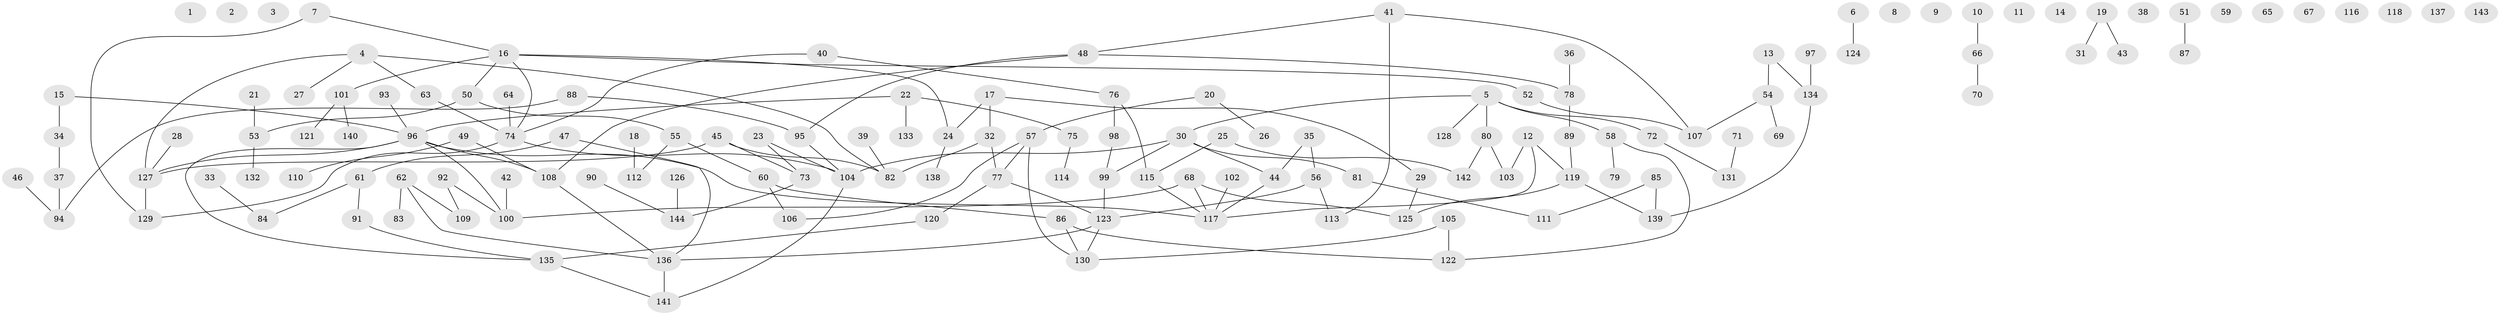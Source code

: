 // coarse degree distribution, {0: 0.1553398058252427, 3: 0.18446601941747573, 5: 0.038834951456310676, 1: 0.2524271844660194, 2: 0.21359223300970873, 8: 0.019417475728155338, 6: 0.038834951456310676, 4: 0.08737864077669903, 7: 0.009708737864077669}
// Generated by graph-tools (version 1.1) at 2025/23/03/03/25 07:23:26]
// undirected, 144 vertices, 157 edges
graph export_dot {
graph [start="1"]
  node [color=gray90,style=filled];
  1;
  2;
  3;
  4;
  5;
  6;
  7;
  8;
  9;
  10;
  11;
  12;
  13;
  14;
  15;
  16;
  17;
  18;
  19;
  20;
  21;
  22;
  23;
  24;
  25;
  26;
  27;
  28;
  29;
  30;
  31;
  32;
  33;
  34;
  35;
  36;
  37;
  38;
  39;
  40;
  41;
  42;
  43;
  44;
  45;
  46;
  47;
  48;
  49;
  50;
  51;
  52;
  53;
  54;
  55;
  56;
  57;
  58;
  59;
  60;
  61;
  62;
  63;
  64;
  65;
  66;
  67;
  68;
  69;
  70;
  71;
  72;
  73;
  74;
  75;
  76;
  77;
  78;
  79;
  80;
  81;
  82;
  83;
  84;
  85;
  86;
  87;
  88;
  89;
  90;
  91;
  92;
  93;
  94;
  95;
  96;
  97;
  98;
  99;
  100;
  101;
  102;
  103;
  104;
  105;
  106;
  107;
  108;
  109;
  110;
  111;
  112;
  113;
  114;
  115;
  116;
  117;
  118;
  119;
  120;
  121;
  122;
  123;
  124;
  125;
  126;
  127;
  128;
  129;
  130;
  131;
  132;
  133;
  134;
  135;
  136;
  137;
  138;
  139;
  140;
  141;
  142;
  143;
  144;
  4 -- 27;
  4 -- 63;
  4 -- 82;
  4 -- 127;
  5 -- 30;
  5 -- 58;
  5 -- 72;
  5 -- 80;
  5 -- 128;
  6 -- 124;
  7 -- 16;
  7 -- 129;
  10 -- 66;
  12 -- 103;
  12 -- 117;
  12 -- 119;
  13 -- 54;
  13 -- 134;
  15 -- 34;
  15 -- 96;
  16 -- 24;
  16 -- 50;
  16 -- 52;
  16 -- 74;
  16 -- 101;
  17 -- 24;
  17 -- 29;
  17 -- 32;
  18 -- 112;
  19 -- 31;
  19 -- 43;
  20 -- 26;
  20 -- 57;
  21 -- 53;
  22 -- 75;
  22 -- 96;
  22 -- 133;
  23 -- 73;
  23 -- 104;
  24 -- 138;
  25 -- 115;
  25 -- 142;
  28 -- 127;
  29 -- 125;
  30 -- 44;
  30 -- 81;
  30 -- 99;
  30 -- 104;
  32 -- 77;
  32 -- 82;
  33 -- 84;
  34 -- 37;
  35 -- 44;
  35 -- 56;
  36 -- 78;
  37 -- 94;
  39 -- 82;
  40 -- 74;
  40 -- 76;
  41 -- 48;
  41 -- 107;
  41 -- 113;
  42 -- 100;
  44 -- 117;
  45 -- 73;
  45 -- 82;
  45 -- 127;
  46 -- 94;
  47 -- 61;
  47 -- 136;
  48 -- 78;
  48 -- 95;
  48 -- 108;
  49 -- 108;
  49 -- 110;
  50 -- 53;
  50 -- 55;
  51 -- 87;
  52 -- 107;
  53 -- 132;
  54 -- 69;
  54 -- 107;
  55 -- 60;
  55 -- 112;
  56 -- 113;
  56 -- 123;
  57 -- 77;
  57 -- 106;
  57 -- 130;
  58 -- 79;
  58 -- 122;
  60 -- 86;
  60 -- 106;
  61 -- 84;
  61 -- 91;
  62 -- 83;
  62 -- 109;
  62 -- 136;
  63 -- 74;
  64 -- 74;
  66 -- 70;
  68 -- 100;
  68 -- 117;
  68 -- 125;
  71 -- 131;
  72 -- 131;
  73 -- 144;
  74 -- 104;
  74 -- 129;
  75 -- 114;
  76 -- 98;
  76 -- 115;
  77 -- 120;
  77 -- 123;
  78 -- 89;
  80 -- 103;
  80 -- 142;
  81 -- 111;
  85 -- 111;
  85 -- 139;
  86 -- 122;
  86 -- 130;
  88 -- 94;
  88 -- 95;
  89 -- 119;
  90 -- 144;
  91 -- 135;
  92 -- 100;
  92 -- 109;
  93 -- 96;
  95 -- 104;
  96 -- 100;
  96 -- 108;
  96 -- 117;
  96 -- 127;
  96 -- 135;
  97 -- 134;
  98 -- 99;
  99 -- 123;
  101 -- 121;
  101 -- 140;
  102 -- 117;
  104 -- 141;
  105 -- 122;
  105 -- 130;
  108 -- 136;
  115 -- 117;
  119 -- 125;
  119 -- 139;
  120 -- 135;
  123 -- 130;
  123 -- 136;
  126 -- 144;
  127 -- 129;
  134 -- 139;
  135 -- 141;
  136 -- 141;
}
